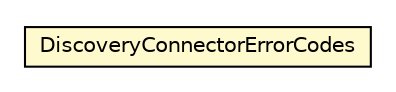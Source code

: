 #!/usr/local/bin/dot
#
# Class diagram 
# Generated by UMLGraph version R5_6-24-gf6e263 (http://www.umlgraph.org/)
#

digraph G {
	edge [fontname="Helvetica",fontsize=10,labelfontname="Helvetica",labelfontsize=10];
	node [fontname="Helvetica",fontsize=10,shape=plaintext];
	nodesep=0.25;
	ranksep=0.5;
	// org.universAAL.middleware.connectors.exception.DiscoveryConnectorErrorCodes
	c3665035 [label=<<table title="org.universAAL.middleware.connectors.exception.DiscoveryConnectorErrorCodes" border="0" cellborder="1" cellspacing="0" cellpadding="2" port="p" bgcolor="lemonChiffon" href="./DiscoveryConnectorErrorCodes.html">
		<tr><td><table border="0" cellspacing="0" cellpadding="1">
<tr><td align="center" balign="center"> DiscoveryConnectorErrorCodes </td></tr>
		</table></td></tr>
		</table>>, URL="./DiscoveryConnectorErrorCodes.html", fontname="Helvetica", fontcolor="black", fontsize=10.0];
}

